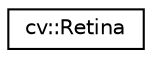 digraph "Graphical Class Hierarchy"
{
 // LATEX_PDF_SIZE
  edge [fontname="Helvetica",fontsize="10",labelfontname="Helvetica",labelfontsize="10"];
  node [fontname="Helvetica",fontsize="10",shape=record];
  rankdir="LR";
  Node0 [label="cv::Retina",height=0.2,width=0.4,color="black", fillcolor="white", style="filled",URL="$classcv_1_1_retina.html",tooltip=" "];
}

